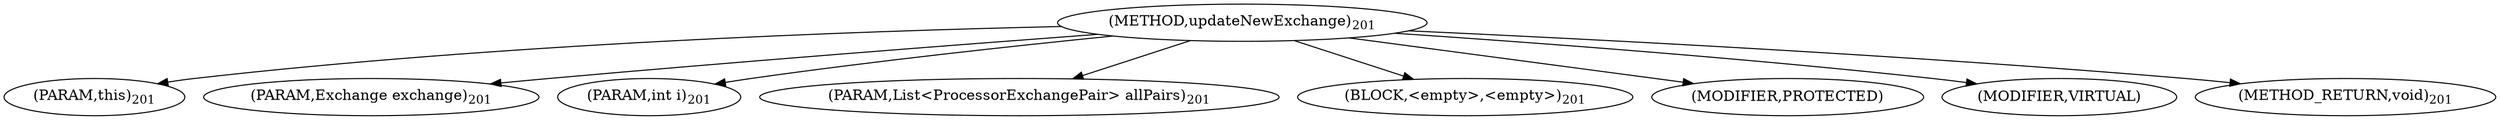 digraph "updateNewExchange" {  
"539" [label = <(METHOD,updateNewExchange)<SUB>201</SUB>> ]
"540" [label = <(PARAM,this)<SUB>201</SUB>> ]
"541" [label = <(PARAM,Exchange exchange)<SUB>201</SUB>> ]
"542" [label = <(PARAM,int i)<SUB>201</SUB>> ]
"543" [label = <(PARAM,List&lt;ProcessorExchangePair&gt; allPairs)<SUB>201</SUB>> ]
"544" [label = <(BLOCK,&lt;empty&gt;,&lt;empty&gt;)<SUB>201</SUB>> ]
"545" [label = <(MODIFIER,PROTECTED)> ]
"546" [label = <(MODIFIER,VIRTUAL)> ]
"547" [label = <(METHOD_RETURN,void)<SUB>201</SUB>> ]
  "539" -> "540" 
  "539" -> "541" 
  "539" -> "542" 
  "539" -> "543" 
  "539" -> "544" 
  "539" -> "545" 
  "539" -> "546" 
  "539" -> "547" 
}
